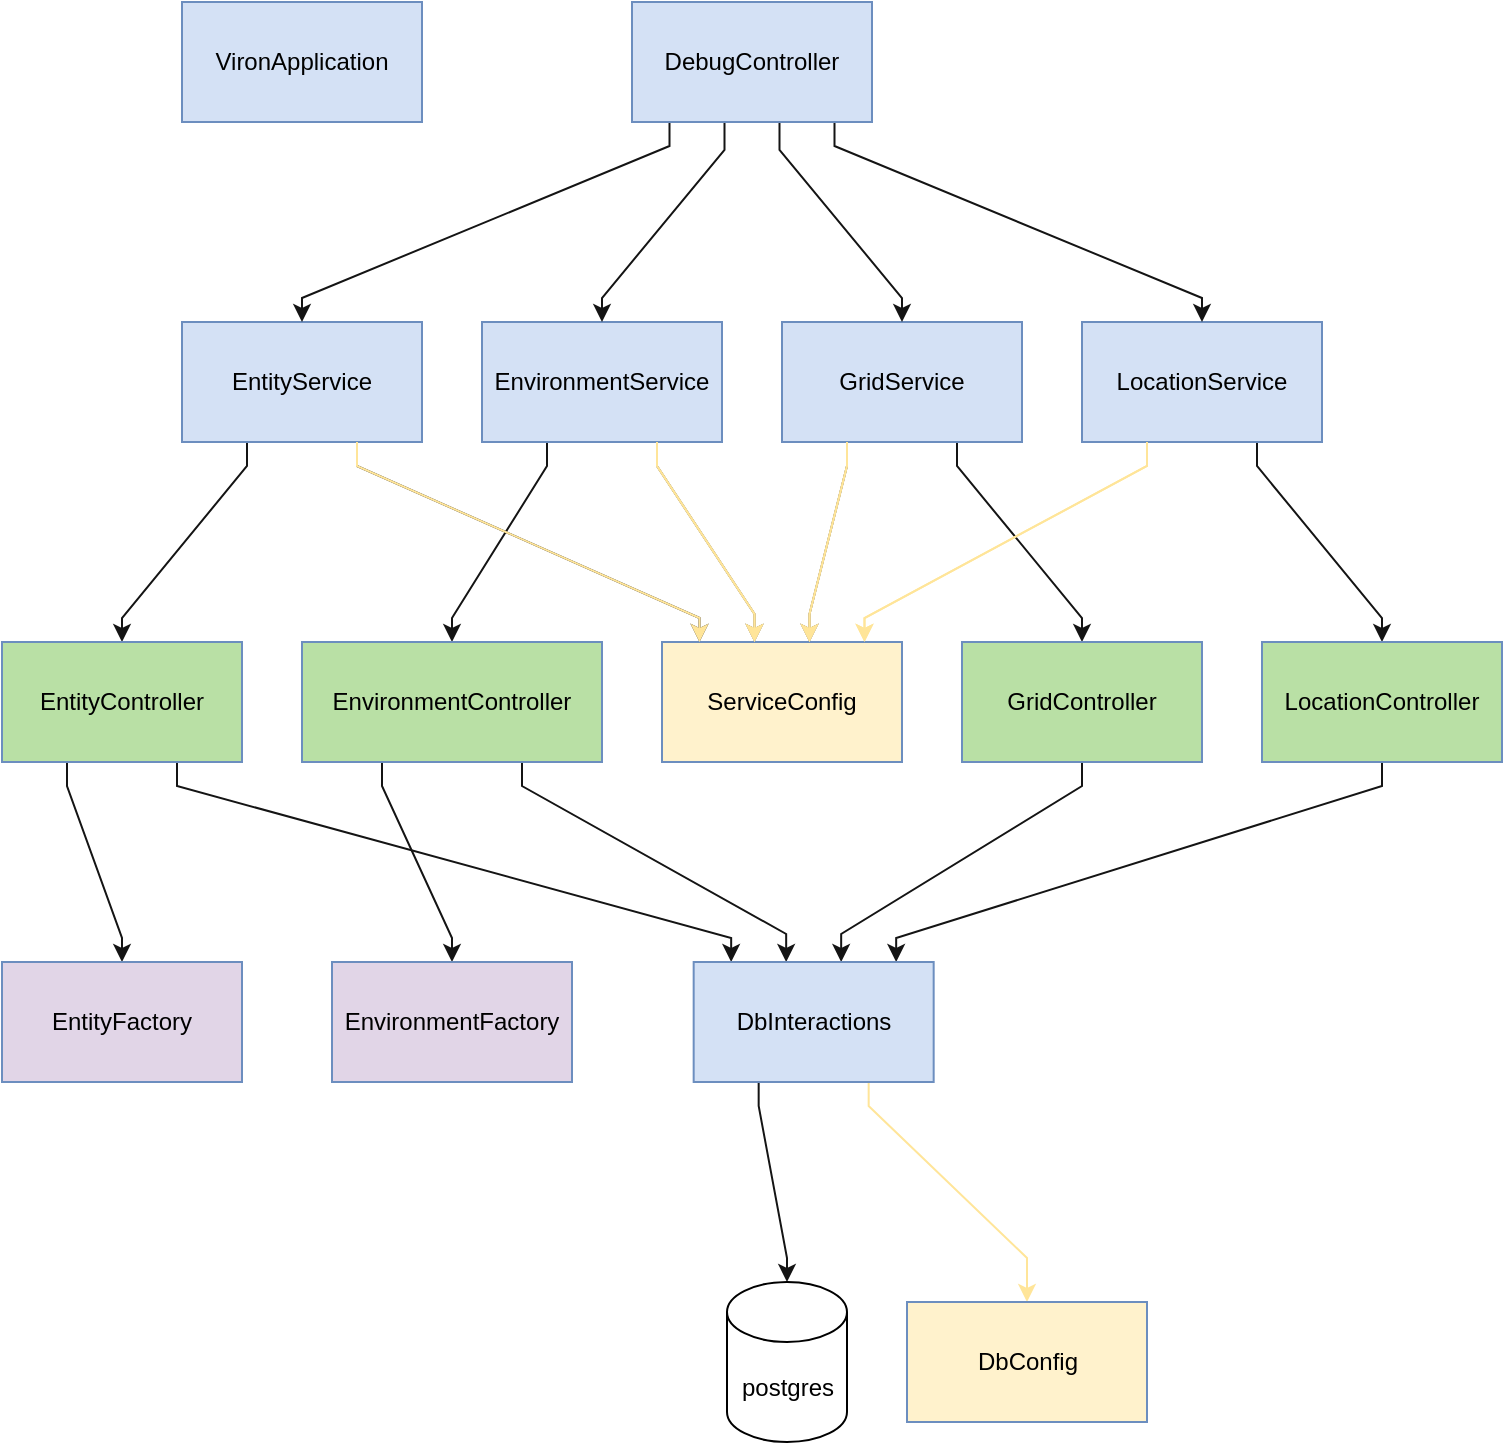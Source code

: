 <mxfile version="17.4.2" type="device"><diagram id="C5RBs43oDa-KdzZeNtuy" name="Page-1"><mxGraphModel dx="889" dy="1065" grid="1" gridSize="10" guides="1" tooltips="1" connect="1" arrows="1" fold="1" page="1" pageScale="1" pageWidth="827" pageHeight="1169" math="0" shadow="0"><root><mxCell id="WIyWlLk6GJQsqaUBKTNV-0"/><mxCell id="WIyWlLk6GJQsqaUBKTNV-1" parent="WIyWlLk6GJQsqaUBKTNV-0"/><mxCell id="r9Bs_bdBIc_MuUIjqV99-75" style="edgeStyle=none;rounded=0;orthogonalLoop=1;jettySize=auto;html=1;strokeColor=#141414;fillColor=#D4E1F5;noEdgeStyle=1;orthogonal=1;" edge="1" parent="WIyWlLk6GJQsqaUBKTNV-1" source="r9Bs_bdBIc_MuUIjqV99-2" target="r9Bs_bdBIc_MuUIjqV99-46"><mxGeometry relative="1" as="geometry"><Array as="points"><mxPoint x="302.5" y="232"/><mxPoint x="240" y="308"/></Array></mxGeometry></mxCell><mxCell id="r9Bs_bdBIc_MuUIjqV99-89" style="edgeStyle=none;rounded=0;orthogonalLoop=1;jettySize=auto;html=1;strokeColor=#141414;fillColor=#D4E1F5;noEdgeStyle=1;orthogonal=1;" edge="1" parent="WIyWlLk6GJQsqaUBKTNV-1" source="r9Bs_bdBIc_MuUIjqV99-2" target="r9Bs_bdBIc_MuUIjqV99-64"><mxGeometry relative="1" as="geometry"><Array as="points"><mxPoint x="357.5" y="232"/><mxPoint x="528.75" y="308"/></Array></mxGeometry></mxCell><mxCell id="r9Bs_bdBIc_MuUIjqV99-2" value="EntityService" style="rounded=0;whiteSpace=wrap;html=1;fillColor=#D4E1F5;strokeColor=#6c8ebf;" vertex="1" parent="WIyWlLk6GJQsqaUBKTNV-1"><mxGeometry x="270" y="160" width="120" height="60" as="geometry"/></mxCell><mxCell id="r9Bs_bdBIc_MuUIjqV99-4" value="postgres" style="shape=cylinder3;whiteSpace=wrap;html=1;boundedLbl=1;backgroundOutline=1;size=15;" vertex="1" parent="WIyWlLk6GJQsqaUBKTNV-1"><mxGeometry x="542.5" y="640" width="60" height="80" as="geometry"/></mxCell><mxCell id="r9Bs_bdBIc_MuUIjqV99-76" style="edgeStyle=none;rounded=0;orthogonalLoop=1;jettySize=auto;html=1;strokeColor=#141414;fillColor=#D4E1F5;noEdgeStyle=1;orthogonal=1;" edge="1" parent="WIyWlLk6GJQsqaUBKTNV-1" source="r9Bs_bdBIc_MuUIjqV99-8" target="r9Bs_bdBIc_MuUIjqV99-47"><mxGeometry relative="1" as="geometry"><Array as="points"><mxPoint x="452.5" y="232"/><mxPoint x="405" y="308"/></Array></mxGeometry></mxCell><mxCell id="r9Bs_bdBIc_MuUIjqV99-93" style="edgeStyle=none;rounded=0;orthogonalLoop=1;jettySize=auto;html=1;strokeColor=#141414;fillColor=#D4E1F5;noEdgeStyle=1;orthogonal=1;" edge="1" parent="WIyWlLk6GJQsqaUBKTNV-1" source="r9Bs_bdBIc_MuUIjqV99-8" target="r9Bs_bdBIc_MuUIjqV99-64"><mxGeometry relative="1" as="geometry"><Array as="points"><mxPoint x="507.5" y="232"/><mxPoint x="556.25" y="306"/></Array></mxGeometry></mxCell><mxCell id="r9Bs_bdBIc_MuUIjqV99-8" value="EnvironmentService" style="rounded=0;whiteSpace=wrap;html=1;fillColor=#D4E1F5;strokeColor=#6c8ebf;" vertex="1" parent="WIyWlLk6GJQsqaUBKTNV-1"><mxGeometry x="420" y="160" width="120" height="60" as="geometry"/></mxCell><mxCell id="r9Bs_bdBIc_MuUIjqV99-77" style="edgeStyle=none;rounded=0;orthogonalLoop=1;jettySize=auto;html=1;strokeColor=#141414;fillColor=#D4E1F5;noEdgeStyle=1;orthogonal=1;" edge="1" parent="WIyWlLk6GJQsqaUBKTNV-1" source="r9Bs_bdBIc_MuUIjqV99-17" target="r9Bs_bdBIc_MuUIjqV99-48"><mxGeometry relative="1" as="geometry"><Array as="points"><mxPoint x="657.5" y="232"/><mxPoint x="720" y="308"/></Array></mxGeometry></mxCell><mxCell id="r9Bs_bdBIc_MuUIjqV99-94" style="edgeStyle=none;rounded=0;orthogonalLoop=1;jettySize=auto;html=1;strokeColor=#141414;fillColor=#D4E1F5;noEdgeStyle=1;orthogonal=1;" edge="1" parent="WIyWlLk6GJQsqaUBKTNV-1" source="r9Bs_bdBIc_MuUIjqV99-17" target="r9Bs_bdBIc_MuUIjqV99-64"><mxGeometry relative="1" as="geometry"><Array as="points"><mxPoint x="602.5" y="232"/><mxPoint x="583.75" y="306"/></Array></mxGeometry></mxCell><mxCell id="r9Bs_bdBIc_MuUIjqV99-17" value="GridService" style="rounded=0;whiteSpace=wrap;html=1;fillColor=#D4E1F5;strokeColor=#6c8ebf;" vertex="1" parent="WIyWlLk6GJQsqaUBKTNV-1"><mxGeometry x="570" y="160" width="120" height="60" as="geometry"/></mxCell><mxCell id="r9Bs_bdBIc_MuUIjqV99-78" style="edgeStyle=none;rounded=0;orthogonalLoop=1;jettySize=auto;html=1;strokeColor=#141414;fillColor=#D4E1F5;noEdgeStyle=1;orthogonal=1;" edge="1" parent="WIyWlLk6GJQsqaUBKTNV-1" source="r9Bs_bdBIc_MuUIjqV99-20" target="r9Bs_bdBIc_MuUIjqV99-49"><mxGeometry relative="1" as="geometry"><Array as="points"><mxPoint x="807.5" y="232"/><mxPoint x="870" y="308"/></Array></mxGeometry></mxCell><mxCell id="r9Bs_bdBIc_MuUIjqV99-95" style="edgeStyle=none;rounded=0;orthogonalLoop=1;jettySize=auto;html=1;strokeColor=#FFE599;fillColor=#D4E1F5;noEdgeStyle=1;orthogonal=1;" edge="1" parent="WIyWlLk6GJQsqaUBKTNV-1" source="r9Bs_bdBIc_MuUIjqV99-20" target="r9Bs_bdBIc_MuUIjqV99-64"><mxGeometry relative="1" as="geometry"><Array as="points"><mxPoint x="752.5" y="232"/><mxPoint x="611.25" y="308"/></Array></mxGeometry></mxCell><mxCell id="r9Bs_bdBIc_MuUIjqV99-20" value="LocationService" style="rounded=0;whiteSpace=wrap;html=1;fillColor=#D4E1F5;strokeColor=#6c8ebf;" vertex="1" parent="WIyWlLk6GJQsqaUBKTNV-1"><mxGeometry x="720" y="160" width="120" height="60" as="geometry"/></mxCell><mxCell id="r9Bs_bdBIc_MuUIjqV99-27" style="edgeStyle=none;rounded=0;orthogonalLoop=1;jettySize=auto;html=1;exitX=1;exitY=0.5;exitDx=0;exitDy=0;exitPerimeter=0;noEdgeStyle=1;" edge="1" parent="WIyWlLk6GJQsqaUBKTNV-1" source="r9Bs_bdBIc_MuUIjqV99-4" target="r9Bs_bdBIc_MuUIjqV99-4"><mxGeometry relative="1" as="geometry"/></mxCell><mxCell id="r9Bs_bdBIc_MuUIjqV99-70" style="edgeStyle=none;rounded=0;orthogonalLoop=1;jettySize=auto;html=1;strokeColor=#141414;fillColor=#D4E1F5;noEdgeStyle=1;orthogonal=1;" edge="1" parent="WIyWlLk6GJQsqaUBKTNV-1" source="r9Bs_bdBIc_MuUIjqV99-40" target="r9Bs_bdBIc_MuUIjqV99-2"><mxGeometry relative="1" as="geometry"><Array as="points"><mxPoint x="513.75" y="72"/><mxPoint x="330" y="148"/></Array></mxGeometry></mxCell><mxCell id="r9Bs_bdBIc_MuUIjqV99-72" style="edgeStyle=none;rounded=0;orthogonalLoop=1;jettySize=auto;html=1;strokeColor=#141414;fillColor=#D4E1F5;noEdgeStyle=1;orthogonal=1;" edge="1" parent="WIyWlLk6GJQsqaUBKTNV-1" source="r9Bs_bdBIc_MuUIjqV99-40" target="r9Bs_bdBIc_MuUIjqV99-8"><mxGeometry relative="1" as="geometry"><Array as="points"><mxPoint x="541.25" y="74"/><mxPoint x="480" y="148"/></Array></mxGeometry></mxCell><mxCell id="r9Bs_bdBIc_MuUIjqV99-73" style="edgeStyle=none;rounded=0;orthogonalLoop=1;jettySize=auto;html=1;strokeColor=#141414;fillColor=#D4E1F5;noEdgeStyle=1;orthogonal=1;" edge="1" parent="WIyWlLk6GJQsqaUBKTNV-1" source="r9Bs_bdBIc_MuUIjqV99-40" target="r9Bs_bdBIc_MuUIjqV99-17"><mxGeometry relative="1" as="geometry"><Array as="points"><mxPoint x="568.75" y="74"/><mxPoint x="630" y="148"/></Array></mxGeometry></mxCell><mxCell id="r9Bs_bdBIc_MuUIjqV99-74" style="edgeStyle=none;rounded=0;orthogonalLoop=1;jettySize=auto;html=1;strokeColor=#141414;fillColor=#D4E1F5;noEdgeStyle=1;orthogonal=1;" edge="1" parent="WIyWlLk6GJQsqaUBKTNV-1" source="r9Bs_bdBIc_MuUIjqV99-40" target="r9Bs_bdBIc_MuUIjqV99-20"><mxGeometry relative="1" as="geometry"><Array as="points"><mxPoint x="596.25" y="72"/><mxPoint x="780" y="148"/></Array></mxGeometry></mxCell><mxCell id="r9Bs_bdBIc_MuUIjqV99-40" value="DebugController" style="rounded=0;whiteSpace=wrap;html=1;fillColor=#D4E1F5;strokeColor=#6c8ebf;" vertex="1" parent="WIyWlLk6GJQsqaUBKTNV-1"><mxGeometry x="495" width="120" height="60" as="geometry"/></mxCell><mxCell id="r9Bs_bdBIc_MuUIjqV99-79" style="edgeStyle=none;rounded=0;orthogonalLoop=1;jettySize=auto;html=1;strokeColor=#141414;fillColor=#D4E1F5;noEdgeStyle=1;orthogonal=1;" edge="1" parent="WIyWlLk6GJQsqaUBKTNV-1" source="r9Bs_bdBIc_MuUIjqV99-46" target="r9Bs_bdBIc_MuUIjqV99-54"><mxGeometry relative="1" as="geometry"><Array as="points"><mxPoint x="267.5" y="392"/><mxPoint x="544.583" y="468"/></Array></mxGeometry></mxCell><mxCell id="r9Bs_bdBIc_MuUIjqV99-86" style="edgeStyle=none;rounded=0;orthogonalLoop=1;jettySize=auto;html=1;strokeColor=#141414;fillColor=#D4E1F5;noEdgeStyle=1;orthogonal=1;" edge="1" parent="WIyWlLk6GJQsqaUBKTNV-1" source="r9Bs_bdBIc_MuUIjqV99-46" target="r9Bs_bdBIc_MuUIjqV99-85"><mxGeometry relative="1" as="geometry"><Array as="points"><mxPoint x="212.5" y="392"/><mxPoint x="240" y="468"/></Array></mxGeometry></mxCell><mxCell id="r9Bs_bdBIc_MuUIjqV99-46" value="EntityController" style="rounded=0;whiteSpace=wrap;html=1;fillColor=#B9E0A5;strokeColor=#6c8ebf;" vertex="1" parent="WIyWlLk6GJQsqaUBKTNV-1"><mxGeometry x="180" y="320" width="120" height="60" as="geometry"/></mxCell><mxCell id="r9Bs_bdBIc_MuUIjqV99-80" style="edgeStyle=none;rounded=0;orthogonalLoop=1;jettySize=auto;html=1;strokeColor=#141414;fillColor=#D4E1F5;noEdgeStyle=1;orthogonal=1;" edge="1" parent="WIyWlLk6GJQsqaUBKTNV-1" source="r9Bs_bdBIc_MuUIjqV99-47" target="r9Bs_bdBIc_MuUIjqV99-54"><mxGeometry relative="1" as="geometry"><Array as="points"><mxPoint x="440" y="392"/><mxPoint x="572.083" y="466"/></Array></mxGeometry></mxCell><mxCell id="r9Bs_bdBIc_MuUIjqV99-88" style="edgeStyle=none;rounded=0;orthogonalLoop=1;jettySize=auto;html=1;strokeColor=#141414;fillColor=#D4E1F5;noEdgeStyle=1;orthogonal=1;" edge="1" parent="WIyWlLk6GJQsqaUBKTNV-1" source="r9Bs_bdBIc_MuUIjqV99-47" target="r9Bs_bdBIc_MuUIjqV99-87"><mxGeometry relative="1" as="geometry"><Array as="points"><mxPoint x="370" y="392"/><mxPoint x="405" y="468"/></Array></mxGeometry></mxCell><mxCell id="r9Bs_bdBIc_MuUIjqV99-47" value="EnvironmentController" style="rounded=0;whiteSpace=wrap;html=1;fillColor=#B9E0A5;strokeColor=#6c8ebf;" vertex="1" parent="WIyWlLk6GJQsqaUBKTNV-1"><mxGeometry x="330" y="320" width="150" height="60" as="geometry"/></mxCell><mxCell id="r9Bs_bdBIc_MuUIjqV99-82" style="edgeStyle=none;rounded=0;orthogonalLoop=1;jettySize=auto;html=1;strokeColor=#141414;fillColor=#D4E1F5;noEdgeStyle=1;orthogonal=1;" edge="1" parent="WIyWlLk6GJQsqaUBKTNV-1" source="r9Bs_bdBIc_MuUIjqV99-48" target="r9Bs_bdBIc_MuUIjqV99-54"><mxGeometry relative="1" as="geometry"><Array as="points"><mxPoint x="720" y="392"/><mxPoint x="599.583" y="466"/></Array></mxGeometry></mxCell><mxCell id="r9Bs_bdBIc_MuUIjqV99-48" value="GridController" style="rounded=0;whiteSpace=wrap;html=1;fillColor=#B9E0A5;strokeColor=#6c8ebf;" vertex="1" parent="WIyWlLk6GJQsqaUBKTNV-1"><mxGeometry x="660" y="320" width="120" height="60" as="geometry"/></mxCell><mxCell id="r9Bs_bdBIc_MuUIjqV99-83" style="edgeStyle=none;rounded=0;orthogonalLoop=1;jettySize=auto;html=1;strokeColor=#141414;fillColor=#D4E1F5;noEdgeStyle=1;orthogonal=1;" edge="1" parent="WIyWlLk6GJQsqaUBKTNV-1" source="r9Bs_bdBIc_MuUIjqV99-49" target="r9Bs_bdBIc_MuUIjqV99-54"><mxGeometry relative="1" as="geometry"><Array as="points"><mxPoint x="870" y="392"/><mxPoint x="627.083" y="468"/></Array></mxGeometry></mxCell><mxCell id="r9Bs_bdBIc_MuUIjqV99-49" value="LocationController" style="rounded=0;whiteSpace=wrap;html=1;fillColor=#B9E0A5;strokeColor=#6c8ebf;" vertex="1" parent="WIyWlLk6GJQsqaUBKTNV-1"><mxGeometry x="810" y="320" width="120" height="60" as="geometry"/></mxCell><mxCell id="r9Bs_bdBIc_MuUIjqV99-84" style="edgeStyle=none;rounded=0;orthogonalLoop=1;jettySize=auto;html=1;strokeColor=#141414;fillColor=#D4E1F5;noEdgeStyle=1;orthogonal=1;" edge="1" parent="WIyWlLk6GJQsqaUBKTNV-1" source="r9Bs_bdBIc_MuUIjqV99-54" target="r9Bs_bdBIc_MuUIjqV99-4"><mxGeometry relative="1" as="geometry"><Array as="points"><mxPoint x="558.333" y="552"/><mxPoint x="572.5" y="628"/></Array></mxGeometry></mxCell><mxCell id="r9Bs_bdBIc_MuUIjqV99-96" style="edgeStyle=none;rounded=0;orthogonalLoop=1;jettySize=auto;html=1;strokeColor=#FFE599;fillColor=#FFF2CC;noEdgeStyle=1;orthogonal=1;" edge="1" parent="WIyWlLk6GJQsqaUBKTNV-1" source="r9Bs_bdBIc_MuUIjqV99-54" target="r9Bs_bdBIc_MuUIjqV99-62"><mxGeometry relative="1" as="geometry"><Array as="points"><mxPoint x="613.333" y="552"/><mxPoint x="692.5" y="628"/></Array></mxGeometry></mxCell><mxCell id="r9Bs_bdBIc_MuUIjqV99-54" value="DbInteractions" style="rounded=0;whiteSpace=wrap;html=1;fillColor=#D4E1F5;strokeColor=#6c8ebf;" vertex="1" parent="WIyWlLk6GJQsqaUBKTNV-1"><mxGeometry x="525.833" y="480" width="120" height="60" as="geometry"/></mxCell><mxCell id="r9Bs_bdBIc_MuUIjqV99-61" value="VironApplication" style="rounded=0;whiteSpace=wrap;html=1;fillColor=#D4E1F5;strokeColor=#6c8ebf;" vertex="1" parent="WIyWlLk6GJQsqaUBKTNV-1"><mxGeometry x="270" width="120" height="60" as="geometry"/></mxCell><mxCell id="r9Bs_bdBIc_MuUIjqV99-62" value="DbConfig" style="rounded=0;whiteSpace=wrap;html=1;fillColor=#FFF2CC;strokeColor=#6c8ebf;" vertex="1" parent="WIyWlLk6GJQsqaUBKTNV-1"><mxGeometry x="632.5" y="650" width="120" height="60" as="geometry"/></mxCell><mxCell id="r9Bs_bdBIc_MuUIjqV99-64" value="ServiceConfig" style="rounded=0;whiteSpace=wrap;html=1;fillColor=#FFF2CC;strokeColor=#6c8ebf;" vertex="1" parent="WIyWlLk6GJQsqaUBKTNV-1"><mxGeometry x="510" y="320" width="120" height="60" as="geometry"/></mxCell><mxCell id="r9Bs_bdBIc_MuUIjqV99-85" value="EntityFactory" style="rounded=0;whiteSpace=wrap;html=1;fillColor=#E1D5E7;strokeColor=#6c8ebf;" vertex="1" parent="WIyWlLk6GJQsqaUBKTNV-1"><mxGeometry x="180" y="480" width="120" height="60" as="geometry"/></mxCell><mxCell id="r9Bs_bdBIc_MuUIjqV99-87" value="EnvironmentFactory" style="rounded=0;whiteSpace=wrap;html=1;fillColor=#E1D5E7;strokeColor=#6c8ebf;" vertex="1" parent="WIyWlLk6GJQsqaUBKTNV-1"><mxGeometry x="345" y="480" width="120" height="60" as="geometry"/></mxCell><mxCell id="r9Bs_bdBIc_MuUIjqV99-97" style="edgeStyle=none;rounded=0;orthogonalLoop=1;jettySize=auto;html=1;strokeColor=#FFE599;fillColor=#FFF2CC;noEdgeStyle=1;orthogonal=1;" edge="1" parent="WIyWlLk6GJQsqaUBKTNV-1"><mxGeometry relative="1" as="geometry"><mxPoint x="357.5" y="220" as="sourcePoint"/><mxPoint x="528.75" y="320" as="targetPoint"/><Array as="points"><mxPoint x="357.5" y="232"/><mxPoint x="528.75" y="308"/></Array></mxGeometry></mxCell><mxCell id="r9Bs_bdBIc_MuUIjqV99-98" style="edgeStyle=none;rounded=0;orthogonalLoop=1;jettySize=auto;html=1;strokeColor=#FFE599;fillColor=#FFF2CC;noEdgeStyle=1;orthogonal=1;" edge="1" parent="WIyWlLk6GJQsqaUBKTNV-1"><mxGeometry relative="1" as="geometry"><mxPoint x="507.5" y="220" as="sourcePoint"/><mxPoint x="556.25" y="320" as="targetPoint"/><Array as="points"><mxPoint x="507.5" y="232"/><mxPoint x="556.25" y="306"/></Array></mxGeometry></mxCell><mxCell id="r9Bs_bdBIc_MuUIjqV99-99" style="edgeStyle=none;rounded=0;orthogonalLoop=1;jettySize=auto;html=1;strokeColor=#FFE599;fillColor=#FFF2CC;noEdgeStyle=1;orthogonal=1;" edge="1" parent="WIyWlLk6GJQsqaUBKTNV-1"><mxGeometry relative="1" as="geometry"><mxPoint x="602.5" y="220" as="sourcePoint"/><mxPoint x="583.75" y="320" as="targetPoint"/><Array as="points"><mxPoint x="602.5" y="232"/><mxPoint x="583.75" y="306"/></Array></mxGeometry></mxCell><mxCell id="r9Bs_bdBIc_MuUIjqV99-100" style="edgeStyle=none;rounded=0;orthogonalLoop=1;jettySize=auto;html=1;strokeColor=#FFE599;fillColor=#D4E1F5;noEdgeStyle=1;orthogonal=1;" edge="1" parent="WIyWlLk6GJQsqaUBKTNV-1"><mxGeometry relative="1" as="geometry"><mxPoint x="752.5" y="220" as="sourcePoint"/><mxPoint x="611.25" y="320" as="targetPoint"/><Array as="points"><mxPoint x="752.5" y="232"/><mxPoint x="611.25" y="308"/></Array></mxGeometry></mxCell><mxCell id="r9Bs_bdBIc_MuUIjqV99-101" style="edgeStyle=none;rounded=0;orthogonalLoop=1;jettySize=auto;html=1;strokeColor=#FFE599;fillColor=#FFF2CC;noEdgeStyle=1;orthogonal=1;" edge="1" parent="WIyWlLk6GJQsqaUBKTNV-1"><mxGeometry relative="1" as="geometry"><mxPoint x="602.5" y="220" as="sourcePoint"/><mxPoint x="583.75" y="320" as="targetPoint"/><Array as="points"><mxPoint x="602.5" y="232"/><mxPoint x="583.75" y="306"/></Array></mxGeometry></mxCell><mxCell id="r9Bs_bdBIc_MuUIjqV99-102" style="edgeStyle=none;rounded=0;orthogonalLoop=1;jettySize=auto;html=1;strokeColor=#FFE599;fillColor=#FFF2CC;noEdgeStyle=1;orthogonal=1;" edge="1" parent="WIyWlLk6GJQsqaUBKTNV-1"><mxGeometry relative="1" as="geometry"><mxPoint x="507.5" y="220" as="sourcePoint"/><mxPoint x="556.25" y="320" as="targetPoint"/><Array as="points"><mxPoint x="507.5" y="232"/><mxPoint x="556.25" y="306"/></Array></mxGeometry></mxCell></root></mxGraphModel></diagram></mxfile>